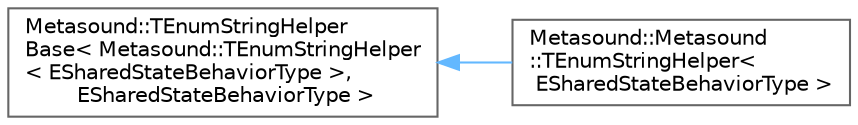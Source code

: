 digraph "Graphical Class Hierarchy"
{
 // INTERACTIVE_SVG=YES
 // LATEX_PDF_SIZE
  bgcolor="transparent";
  edge [fontname=Helvetica,fontsize=10,labelfontname=Helvetica,labelfontsize=10];
  node [fontname=Helvetica,fontsize=10,shape=box,height=0.2,width=0.4];
  rankdir="LR";
  Node0 [id="Node000000",label="Metasound::TEnumStringHelper\lBase\< Metasound::TEnumStringHelper\l\< ESharedStateBehaviorType \>,\l ESharedStateBehaviorType \>",height=0.2,width=0.4,color="grey40", fillcolor="white", style="filled",URL="$d1/d18/structMetasound_1_1TEnumStringHelperBase.html",tooltip=" "];
  Node0 -> Node1 [id="edge5909_Node000000_Node000001",dir="back",color="steelblue1",style="solid",tooltip=" "];
  Node1 [id="Node000001",label="Metasound::Metasound\l::TEnumStringHelper\<\l ESharedStateBehaviorType \>",height=0.2,width=0.4,color="grey40", fillcolor="white", style="filled",URL="$d1/dd2/structMetasound_1_1Metasound_1_1TEnumStringHelper_3_01ESharedStateBehaviorType_01_4.html",tooltip=" "];
}
